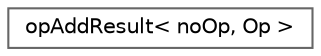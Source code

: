 digraph "Graphical Class Hierarchy"
{
 // LATEX_PDF_SIZE
  bgcolor="transparent";
  edge [fontname=Helvetica,fontsize=10,labelfontname=Helvetica,labelfontsize=10];
  node [fontname=Helvetica,fontsize=10,shape=box,height=0.2,width=0.4];
  rankdir="LR";
  Node0 [id="Node000000",label="opAddResult\< noOp, Op \>",height=0.2,width=0.4,color="grey40", fillcolor="white", style="filled",URL="$classFoam_1_1cut_1_1opAddResult_3_01noOp_00_01Op_01_4.html",tooltip=" "];
}
